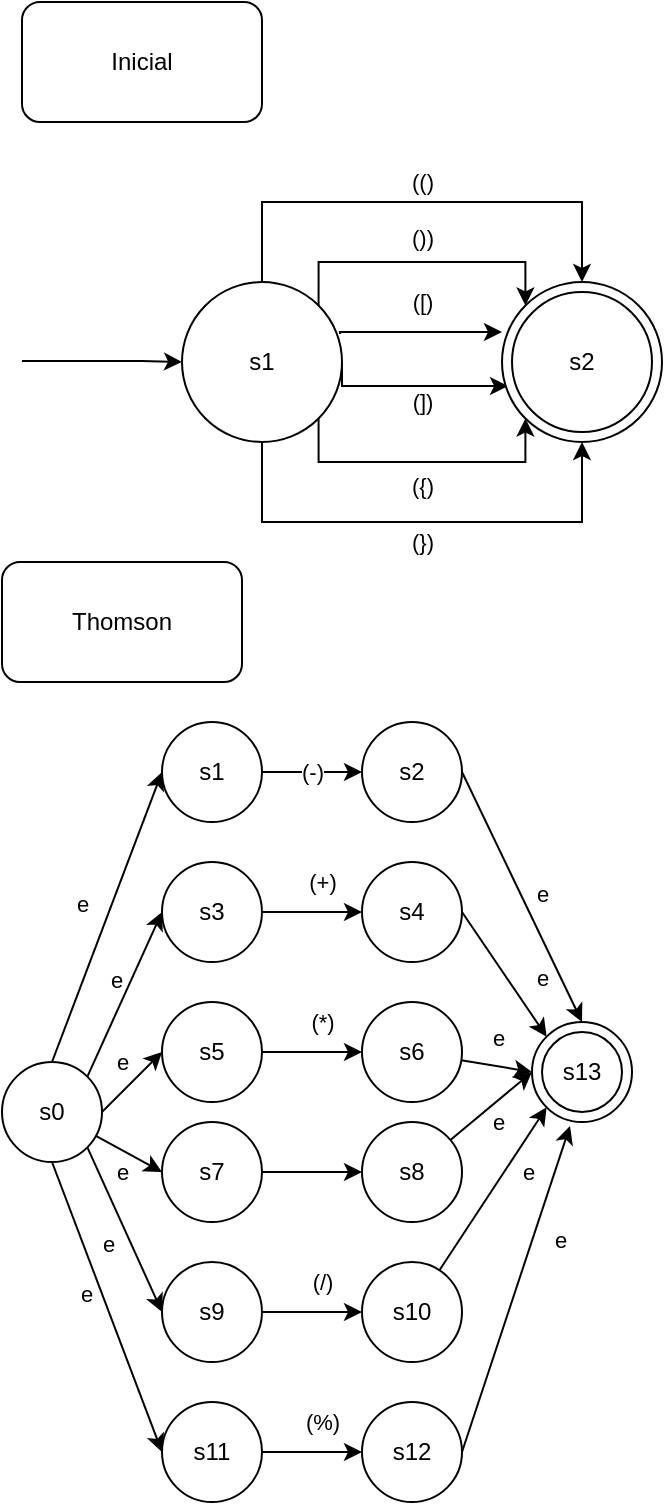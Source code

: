 <mxfile version="15.4.0" type="device"><diagram id="-u-VHEvmnIO_Yc8VIlnG" name="Página-1"><mxGraphModel dx="852" dy="494" grid="1" gridSize="10" guides="1" tooltips="1" connect="1" arrows="1" fold="1" page="1" pageScale="1" pageWidth="850" pageHeight="1100" math="0" shadow="0"><root><mxCell id="0"/><mxCell id="1" parent="0"/><mxCell id="wZSQD0CGYpruCkrJltCc-1" value="(()" style="edgeStyle=orthogonalEdgeStyle;rounded=0;orthogonalLoop=1;jettySize=auto;html=1;entryX=0.5;entryY=0;entryDx=0;entryDy=0;" parent="1" source="wZSQD0CGYpruCkrJltCc-6" target="wZSQD0CGYpruCkrJltCc-7" edge="1"><mxGeometry y="10" relative="1" as="geometry"><Array as="points"><mxPoint x="200" y="160"/><mxPoint x="360" y="160"/></Array><mxPoint as="offset"/></mxGeometry></mxCell><mxCell id="wZSQD0CGYpruCkrJltCc-2" value="(})" style="edgeStyle=orthogonalEdgeStyle;rounded=0;orthogonalLoop=1;jettySize=auto;html=1;entryX=0.5;entryY=1;entryDx=0;entryDy=0;" parent="1" source="wZSQD0CGYpruCkrJltCc-6" target="wZSQD0CGYpruCkrJltCc-7" edge="1"><mxGeometry y="-10" relative="1" as="geometry"><Array as="points"><mxPoint x="200" y="320"/><mxPoint x="360" y="320"/></Array><mxPoint as="offset"/></mxGeometry></mxCell><mxCell id="wZSQD0CGYpruCkrJltCc-3" value="())" style="edgeStyle=orthogonalEdgeStyle;rounded=0;orthogonalLoop=1;jettySize=auto;html=1;exitX=1;exitY=0;exitDx=0;exitDy=0;entryX=0;entryY=0;entryDx=0;entryDy=0;" parent="1" source="wZSQD0CGYpruCkrJltCc-6" target="wZSQD0CGYpruCkrJltCc-7" edge="1"><mxGeometry y="12" relative="1" as="geometry"><mxPoint as="offset"/><Array as="points"><mxPoint x="228" y="190"/><mxPoint x="332" y="190"/></Array></mxGeometry></mxCell><mxCell id="wZSQD0CGYpruCkrJltCc-4" value="({)" style="edgeStyle=orthogonalEdgeStyle;rounded=0;orthogonalLoop=1;jettySize=auto;html=1;exitX=1;exitY=1;exitDx=0;exitDy=0;entryX=0;entryY=1;entryDx=0;entryDy=0;" parent="1" source="wZSQD0CGYpruCkrJltCc-6" target="wZSQD0CGYpruCkrJltCc-7" edge="1"><mxGeometry y="-12" relative="1" as="geometry"><mxPoint as="offset"/><Array as="points"><mxPoint x="228" y="290"/><mxPoint x="332" y="290"/></Array></mxGeometry></mxCell><mxCell id="wZSQD0CGYpruCkrJltCc-5" value="([)" style="edgeStyle=orthogonalEdgeStyle;rounded=0;orthogonalLoop=1;jettySize=auto;html=1;entryX=0;entryY=0.313;entryDx=0;entryDy=0;exitX=0.988;exitY=0.325;exitDx=0;exitDy=0;exitPerimeter=0;entryPerimeter=0;" parent="1" source="wZSQD0CGYpruCkrJltCc-6" target="wZSQD0CGYpruCkrJltCc-7" edge="1"><mxGeometry x="0.024" y="15" relative="1" as="geometry"><Array as="points"><mxPoint x="239" y="225"/></Array><mxPoint as="offset"/></mxGeometry></mxCell><mxCell id="wZSQD0CGYpruCkrJltCc-10" value="(])" style="edgeStyle=orthogonalEdgeStyle;rounded=0;orthogonalLoop=1;jettySize=auto;html=1;exitX=1;exitY=0.5;exitDx=0;exitDy=0;entryX=0.038;entryY=0.65;entryDx=0;entryDy=0;entryPerimeter=0;" parent="1" source="wZSQD0CGYpruCkrJltCc-6" target="wZSQD0CGYpruCkrJltCc-7" edge="1"><mxGeometry x="0.094" y="-8" relative="1" as="geometry"><Array as="points"><mxPoint x="240" y="252"/></Array><mxPoint as="offset"/></mxGeometry></mxCell><mxCell id="wZSQD0CGYpruCkrJltCc-6" value="s1" style="ellipse;whiteSpace=wrap;html=1;aspect=fixed;" parent="1" vertex="1"><mxGeometry x="160" y="200" width="80" height="80" as="geometry"/></mxCell><mxCell id="wZSQD0CGYpruCkrJltCc-7" value="s2" style="ellipse;whiteSpace=wrap;html=1;aspect=fixed;" parent="1" vertex="1"><mxGeometry x="320" y="200" width="80" height="80" as="geometry"/></mxCell><mxCell id="wZSQD0CGYpruCkrJltCc-8" style="edgeStyle=orthogonalEdgeStyle;rounded=0;orthogonalLoop=1;jettySize=auto;html=1;" parent="1" edge="1"><mxGeometry relative="1" as="geometry"><mxPoint x="80" y="239.5" as="sourcePoint"/><mxPoint x="160" y="240" as="targetPoint"/><Array as="points"><mxPoint x="140" y="240"/><mxPoint x="140" y="240"/></Array></mxGeometry></mxCell><mxCell id="wZSQD0CGYpruCkrJltCc-9" value="s2" style="ellipse;whiteSpace=wrap;html=1;aspect=fixed;" parent="1" vertex="1"><mxGeometry x="325" y="205" width="70" height="70" as="geometry"/></mxCell><mxCell id="xwaKRYPQdmqwAlOKmqyp-1" value="e" style="rounded=0;orthogonalLoop=1;jettySize=auto;html=1;exitX=1;exitY=0;exitDx=0;exitDy=0;entryX=0;entryY=0.5;entryDx=0;entryDy=0;" edge="1" parent="1" source="xwaKRYPQdmqwAlOKmqyp-6" target="xwaKRYPQdmqwAlOKmqyp-20"><mxGeometry x="0.097" y="7" relative="1" as="geometry"><mxPoint as="offset"/></mxGeometry></mxCell><mxCell id="xwaKRYPQdmqwAlOKmqyp-2" value="e" style="rounded=0;orthogonalLoop=1;jettySize=auto;html=1;exitX=1;exitY=0.5;exitDx=0;exitDy=0;entryX=0;entryY=0.5;entryDx=0;entryDy=0;" edge="1" parent="1" source="xwaKRYPQdmqwAlOKmqyp-6" target="xwaKRYPQdmqwAlOKmqyp-12"><mxGeometry x="0.167" y="11" relative="1" as="geometry"><mxPoint as="offset"/></mxGeometry></mxCell><mxCell id="xwaKRYPQdmqwAlOKmqyp-3" value="e" style="rounded=0;orthogonalLoop=1;jettySize=auto;html=1;entryX=0;entryY=0.5;entryDx=0;entryDy=0;exitX=1;exitY=1;exitDx=0;exitDy=0;" edge="1" parent="1" source="xwaKRYPQdmqwAlOKmqyp-6" target="xwaKRYPQdmqwAlOKmqyp-8"><mxGeometry x="0.067" y="-10" relative="1" as="geometry"><mxPoint as="offset"/></mxGeometry></mxCell><mxCell id="xwaKRYPQdmqwAlOKmqyp-4" value="e" style="rounded=0;orthogonalLoop=1;jettySize=auto;html=1;entryX=0;entryY=0.5;entryDx=0;entryDy=0;exitX=0.5;exitY=1;exitDx=0;exitDy=0;" edge="1" parent="1" source="xwaKRYPQdmqwAlOKmqyp-6" target="xwaKRYPQdmqwAlOKmqyp-16"><mxGeometry x="-0.131" y="-7" relative="1" as="geometry"><mxPoint as="offset"/></mxGeometry></mxCell><mxCell id="xwaKRYPQdmqwAlOKmqyp-5" value="e" style="edgeStyle=none;rounded=0;orthogonalLoop=1;jettySize=auto;html=1;exitX=0.5;exitY=0;exitDx=0;exitDy=0;entryX=0;entryY=0.5;entryDx=0;entryDy=0;" edge="1" parent="1" source="xwaKRYPQdmqwAlOKmqyp-6" target="xwaKRYPQdmqwAlOKmqyp-26"><mxGeometry x="0.027" y="14" relative="1" as="geometry"><mxPoint as="offset"/></mxGeometry></mxCell><mxCell id="xwaKRYPQdmqwAlOKmqyp-35" value="e" style="edgeStyle=none;rounded=0;orthogonalLoop=1;jettySize=auto;html=1;entryX=0;entryY=0.5;entryDx=0;entryDy=0;" edge="1" parent="1" source="xwaKRYPQdmqwAlOKmqyp-6" target="xwaKRYPQdmqwAlOKmqyp-31"><mxGeometry x="0.067" y="-10" relative="1" as="geometry"><mxPoint as="offset"/></mxGeometry></mxCell><mxCell id="xwaKRYPQdmqwAlOKmqyp-6" value="s0" style="ellipse;whiteSpace=wrap;html=1;aspect=fixed;" vertex="1" parent="1"><mxGeometry x="70" y="590" width="50" height="50" as="geometry"/></mxCell><mxCell id="xwaKRYPQdmqwAlOKmqyp-7" value="(/)" style="edgeStyle=orthogonalEdgeStyle;rounded=0;orthogonalLoop=1;jettySize=auto;html=1;entryX=0;entryY=0.5;entryDx=0;entryDy=0;" edge="1" parent="1" source="xwaKRYPQdmqwAlOKmqyp-8" target="xwaKRYPQdmqwAlOKmqyp-10"><mxGeometry x="0.2" y="15" relative="1" as="geometry"><mxPoint x="225" y="618.75" as="targetPoint"/><mxPoint as="offset"/></mxGeometry></mxCell><mxCell id="xwaKRYPQdmqwAlOKmqyp-8" value="s9" style="ellipse;whiteSpace=wrap;html=1;aspect=fixed;" vertex="1" parent="1"><mxGeometry x="150" y="690" width="50" height="50" as="geometry"/></mxCell><mxCell id="xwaKRYPQdmqwAlOKmqyp-9" value="e" style="rounded=0;orthogonalLoop=1;jettySize=auto;html=1;entryX=0;entryY=1;entryDx=0;entryDy=0;" edge="1" parent="1" source="xwaKRYPQdmqwAlOKmqyp-10" target="xwaKRYPQdmqwAlOKmqyp-23"><mxGeometry x="0.339" y="-10" relative="1" as="geometry"><mxPoint x="345" y="625" as="targetPoint"/><mxPoint as="offset"/></mxGeometry></mxCell><mxCell id="xwaKRYPQdmqwAlOKmqyp-10" value="s10" style="ellipse;whiteSpace=wrap;html=1;aspect=fixed;" vertex="1" parent="1"><mxGeometry x="250" y="690" width="50" height="50" as="geometry"/></mxCell><mxCell id="xwaKRYPQdmqwAlOKmqyp-11" value="(*)" style="edgeStyle=orthogonalEdgeStyle;rounded=0;orthogonalLoop=1;jettySize=auto;html=1;entryX=0;entryY=0.5;entryDx=0;entryDy=0;" edge="1" parent="1" source="xwaKRYPQdmqwAlOKmqyp-12" target="xwaKRYPQdmqwAlOKmqyp-14"><mxGeometry x="0.2" y="15" relative="1" as="geometry"><mxPoint x="225" y="558.75" as="targetPoint"/><mxPoint as="offset"/></mxGeometry></mxCell><mxCell id="xwaKRYPQdmqwAlOKmqyp-12" value="s5" style="ellipse;whiteSpace=wrap;html=1;aspect=fixed;" vertex="1" parent="1"><mxGeometry x="150" y="560" width="50" height="50" as="geometry"/></mxCell><mxCell id="xwaKRYPQdmqwAlOKmqyp-13" value="e" style="rounded=0;orthogonalLoop=1;jettySize=auto;html=1;entryX=0;entryY=0.5;entryDx=0;entryDy=0;" edge="1" parent="1" source="xwaKRYPQdmqwAlOKmqyp-14" target="xwaKRYPQdmqwAlOKmqyp-23"><mxGeometry x="-0.075" y="14" relative="1" as="geometry"><mxPoint x="340" y="590" as="targetPoint"/><mxPoint as="offset"/></mxGeometry></mxCell><mxCell id="xwaKRYPQdmqwAlOKmqyp-14" value="s6" style="ellipse;whiteSpace=wrap;html=1;aspect=fixed;" vertex="1" parent="1"><mxGeometry x="250" y="560" width="50" height="50" as="geometry"/></mxCell><mxCell id="xwaKRYPQdmqwAlOKmqyp-15" value="(%)" style="edgeStyle=orthogonalEdgeStyle;rounded=0;orthogonalLoop=1;jettySize=auto;html=1;entryX=0;entryY=0.5;entryDx=0;entryDy=0;" edge="1" parent="1" source="xwaKRYPQdmqwAlOKmqyp-16" target="xwaKRYPQdmqwAlOKmqyp-18"><mxGeometry x="0.2" y="15" relative="1" as="geometry"><mxPoint x="225" y="678.75" as="targetPoint"/><mxPoint as="offset"/></mxGeometry></mxCell><mxCell id="xwaKRYPQdmqwAlOKmqyp-16" value="s11" style="ellipse;whiteSpace=wrap;html=1;aspect=fixed;" vertex="1" parent="1"><mxGeometry x="150" y="760" width="50" height="50" as="geometry"/></mxCell><mxCell id="xwaKRYPQdmqwAlOKmqyp-17" value="e" style="rounded=0;orthogonalLoop=1;jettySize=auto;html=1;entryX=0.38;entryY=1.04;entryDx=0;entryDy=0;exitX=1;exitY=0.5;exitDx=0;exitDy=0;entryPerimeter=0;" edge="1" parent="1" source="xwaKRYPQdmqwAlOKmqyp-18" target="xwaKRYPQdmqwAlOKmqyp-23"><mxGeometry x="0.348" y="-13" relative="1" as="geometry"><mxPoint x="345" y="685" as="targetPoint"/><mxPoint as="offset"/></mxGeometry></mxCell><mxCell id="xwaKRYPQdmqwAlOKmqyp-18" value="s12" style="ellipse;whiteSpace=wrap;html=1;aspect=fixed;" vertex="1" parent="1"><mxGeometry x="250" y="760" width="50" height="50" as="geometry"/></mxCell><mxCell id="xwaKRYPQdmqwAlOKmqyp-19" value="(+)" style="edgeStyle=orthogonalEdgeStyle;rounded=0;orthogonalLoop=1;jettySize=auto;html=1;entryX=0;entryY=0.5;entryDx=0;entryDy=0;" edge="1" parent="1" source="xwaKRYPQdmqwAlOKmqyp-20" target="xwaKRYPQdmqwAlOKmqyp-22"><mxGeometry x="0.2" y="15" relative="1" as="geometry"><mxPoint x="225" y="498.75" as="targetPoint"/><mxPoint as="offset"/></mxGeometry></mxCell><mxCell id="xwaKRYPQdmqwAlOKmqyp-20" value="s3" style="ellipse;whiteSpace=wrap;html=1;aspect=fixed;" vertex="1" parent="1"><mxGeometry x="150" y="490" width="50" height="50" as="geometry"/></mxCell><mxCell id="xwaKRYPQdmqwAlOKmqyp-21" value="e" style="rounded=0;orthogonalLoop=1;jettySize=auto;html=1;entryX=0;entryY=0;entryDx=0;entryDy=0;exitX=1;exitY=0.5;exitDx=0;exitDy=0;" edge="1" parent="1" source="xwaKRYPQdmqwAlOKmqyp-22" target="xwaKRYPQdmqwAlOKmqyp-23"><mxGeometry x="0.333" y="15" relative="1" as="geometry"><mxPoint x="345" y="505" as="targetPoint"/><mxPoint as="offset"/></mxGeometry></mxCell><mxCell id="xwaKRYPQdmqwAlOKmqyp-22" value="s4" style="ellipse;whiteSpace=wrap;html=1;aspect=fixed;" vertex="1" parent="1"><mxGeometry x="250" y="490" width="50" height="50" as="geometry"/></mxCell><mxCell id="xwaKRYPQdmqwAlOKmqyp-23" value="s9" style="ellipse;whiteSpace=wrap;html=1;aspect=fixed;" vertex="1" parent="1"><mxGeometry x="335" y="570" width="50" height="50" as="geometry"/></mxCell><mxCell id="xwaKRYPQdmqwAlOKmqyp-24" value="s13" style="ellipse;whiteSpace=wrap;html=1;aspect=fixed;" vertex="1" parent="1"><mxGeometry x="340" y="575" width="40" height="40" as="geometry"/></mxCell><mxCell id="xwaKRYPQdmqwAlOKmqyp-25" value="(-)" style="edgeStyle=none;rounded=0;orthogonalLoop=1;jettySize=auto;html=1;entryX=0;entryY=0.5;entryDx=0;entryDy=0;" edge="1" parent="1" source="xwaKRYPQdmqwAlOKmqyp-26" target="xwaKRYPQdmqwAlOKmqyp-28"><mxGeometry relative="1" as="geometry"/></mxCell><mxCell id="xwaKRYPQdmqwAlOKmqyp-26" value="s1" style="ellipse;whiteSpace=wrap;html=1;aspect=fixed;" vertex="1" parent="1"><mxGeometry x="150" y="420" width="50" height="50" as="geometry"/></mxCell><mxCell id="xwaKRYPQdmqwAlOKmqyp-27" value="e" style="edgeStyle=none;rounded=0;orthogonalLoop=1;jettySize=auto;html=1;exitX=1;exitY=0.5;exitDx=0;exitDy=0;entryX=0.5;entryY=0;entryDx=0;entryDy=0;" edge="1" parent="1" source="xwaKRYPQdmqwAlOKmqyp-28" target="xwaKRYPQdmqwAlOKmqyp-23"><mxGeometry x="0.037" y="10" relative="1" as="geometry"><mxPoint as="offset"/></mxGeometry></mxCell><mxCell id="xwaKRYPQdmqwAlOKmqyp-28" value="s2" style="ellipse;whiteSpace=wrap;html=1;aspect=fixed;" vertex="1" parent="1"><mxGeometry x="250" y="420" width="50" height="50" as="geometry"/></mxCell><mxCell id="xwaKRYPQdmqwAlOKmqyp-29" value="Inicial" style="rounded=1;whiteSpace=wrap;html=1;" vertex="1" parent="1"><mxGeometry x="80" y="60" width="120" height="60" as="geometry"/></mxCell><mxCell id="xwaKRYPQdmqwAlOKmqyp-30" value="Thomson" style="rounded=1;whiteSpace=wrap;html=1;" vertex="1" parent="1"><mxGeometry x="70" y="340" width="120" height="60" as="geometry"/></mxCell><mxCell id="xwaKRYPQdmqwAlOKmqyp-34" style="edgeStyle=none;rounded=0;orthogonalLoop=1;jettySize=auto;html=1;entryX=0;entryY=0.5;entryDx=0;entryDy=0;" edge="1" parent="1" source="xwaKRYPQdmqwAlOKmqyp-31" target="xwaKRYPQdmqwAlOKmqyp-32"><mxGeometry relative="1" as="geometry"/></mxCell><mxCell id="xwaKRYPQdmqwAlOKmqyp-31" value="s7" style="ellipse;whiteSpace=wrap;html=1;aspect=fixed;" vertex="1" parent="1"><mxGeometry x="150" y="620" width="50" height="50" as="geometry"/></mxCell><mxCell id="xwaKRYPQdmqwAlOKmqyp-33" value="e" style="rounded=0;orthogonalLoop=1;jettySize=auto;html=1;entryX=0;entryY=0.5;entryDx=0;entryDy=0;" edge="1" parent="1" source="xwaKRYPQdmqwAlOKmqyp-32" target="xwaKRYPQdmqwAlOKmqyp-23"><mxGeometry x="-0.091" y="-8" relative="1" as="geometry"><mxPoint x="320" y="600" as="targetPoint"/><mxPoint as="offset"/></mxGeometry></mxCell><mxCell id="xwaKRYPQdmqwAlOKmqyp-32" value="s8" style="ellipse;whiteSpace=wrap;html=1;aspect=fixed;" vertex="1" parent="1"><mxGeometry x="250" y="620" width="50" height="50" as="geometry"/></mxCell></root></mxGraphModel></diagram></mxfile>